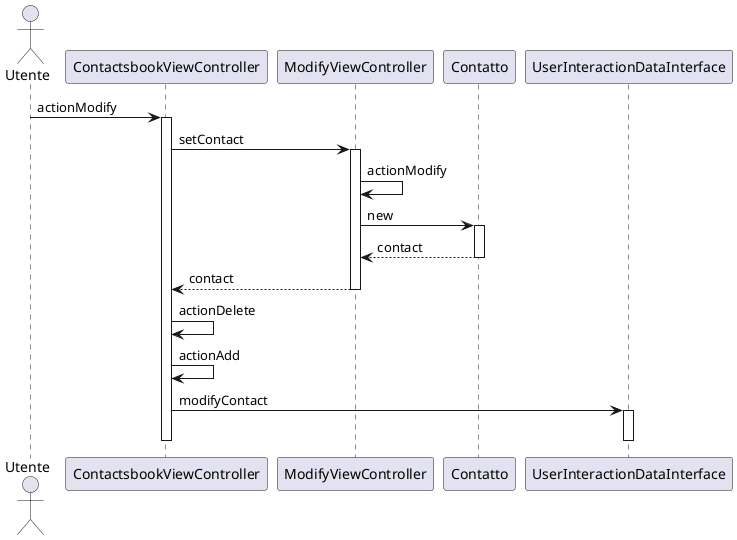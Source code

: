 @startuml
actor Utente
participant ContactsbookViewController
participant ModifyViewController
participant "Contatto" as Contact
participant UserInteractionDataInterface


Utente -> ContactsbookViewController: actionModify
activate ContactsbookViewController
ContactsbookViewController->ModifyViewController: setContact
activate ModifyViewController
ModifyViewController -> ModifyViewController: actionModify
ModifyViewController->Contact: new
activate Contact
Contact-->ModifyViewController: contact
deactivate Contact
ModifyViewController-->ContactsbookViewController: contact
deactivate ModifyViewController
ContactsbookViewController->ContactsbookViewController: actionDelete
ContactsbookViewController->ContactsbookViewController: actionAdd
ContactsbookViewController->UserInteractionDataInterface: modifyContact
activate UserInteractionDataInterface
deactivate UserInteractionDataInterface
deactivate ContactsbookViewController
@enduml 